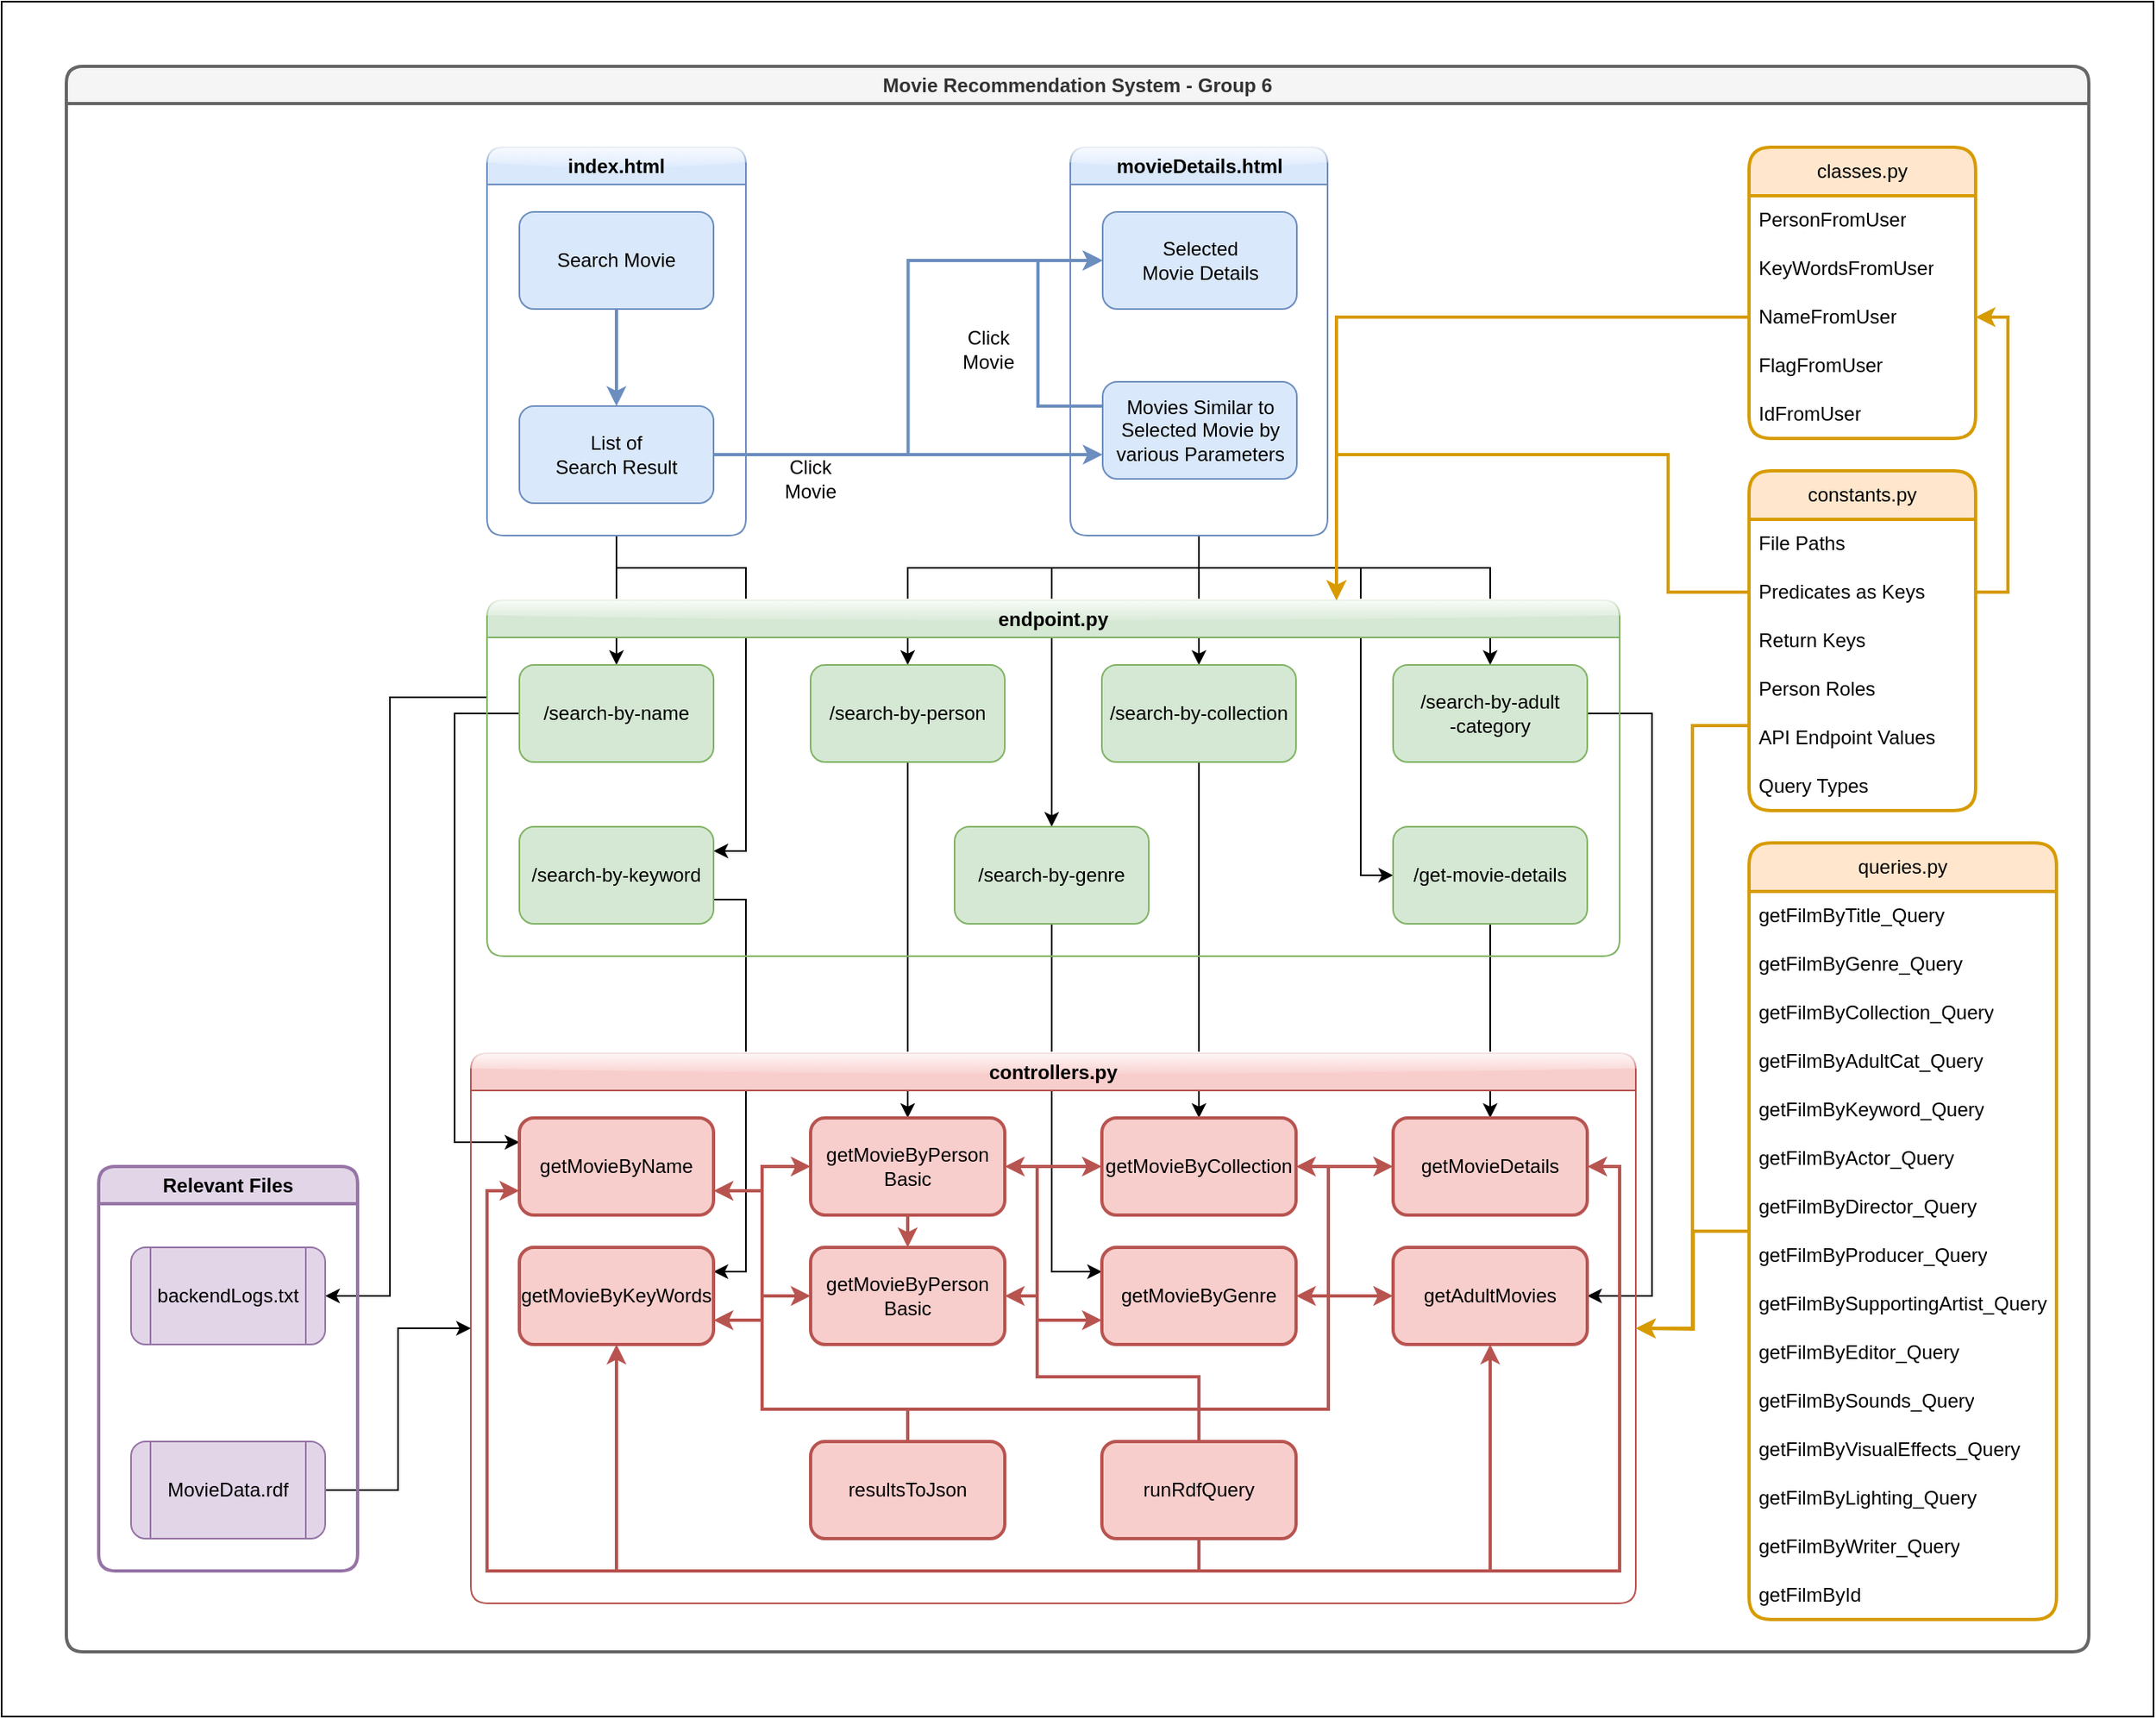 <mxfile version="21.2.1" type="device">
  <diagram name="Page-1" id="vds6ba3Mt8Y_in476W5S">
    <mxGraphModel dx="2922" dy="2312" grid="1" gridSize="10" guides="1" tooltips="1" connect="1" arrows="1" fold="1" page="1" pageScale="1" pageWidth="850" pageHeight="1100" math="0" shadow="0">
      <root>
        <mxCell id="0" />
        <mxCell id="1" parent="0" />
        <mxCell id="GSaZ2mc84zrKEOpVeXlv-113" value="" style="rounded=0;whiteSpace=wrap;html=1;" vertex="1" parent="1">
          <mxGeometry x="-280" y="-40" width="1330" height="1060" as="geometry" />
        </mxCell>
        <mxCell id="GSaZ2mc84zrKEOpVeXlv-5" style="edgeStyle=orthogonalEdgeStyle;rounded=0;orthogonalLoop=1;jettySize=auto;html=1;exitX=0.5;exitY=1;exitDx=0;exitDy=0;entryX=0.5;entryY=0;entryDx=0;entryDy=0;fillColor=#dae8fc;strokeColor=#6c8ebf;strokeWidth=2;" edge="1" parent="1" source="GSaZ2mc84zrKEOpVeXlv-1" target="GSaZ2mc84zrKEOpVeXlv-2">
          <mxGeometry relative="1" as="geometry" />
        </mxCell>
        <mxCell id="GSaZ2mc84zrKEOpVeXlv-1" value="Search Movie" style="rounded=1;whiteSpace=wrap;html=1;fillColor=#dae8fc;strokeColor=#6c8ebf;" vertex="1" parent="1">
          <mxGeometry x="40" y="90" width="120" height="60" as="geometry" />
        </mxCell>
        <mxCell id="GSaZ2mc84zrKEOpVeXlv-6" style="edgeStyle=orthogonalEdgeStyle;rounded=0;orthogonalLoop=1;jettySize=auto;html=1;exitX=1;exitY=0.5;exitDx=0;exitDy=0;entryX=0;entryY=0.5;entryDx=0;entryDy=0;fillColor=#dae8fc;strokeColor=#6c8ebf;strokeWidth=2;" edge="1" parent="1" source="GSaZ2mc84zrKEOpVeXlv-2" target="GSaZ2mc84zrKEOpVeXlv-3">
          <mxGeometry relative="1" as="geometry" />
        </mxCell>
        <mxCell id="GSaZ2mc84zrKEOpVeXlv-7" style="edgeStyle=orthogonalEdgeStyle;rounded=0;orthogonalLoop=1;jettySize=auto;html=1;exitX=1;exitY=0.5;exitDx=0;exitDy=0;entryX=0;entryY=0.75;entryDx=0;entryDy=0;fillColor=#dae8fc;strokeColor=#6c8ebf;strokeWidth=2;" edge="1" parent="1" source="GSaZ2mc84zrKEOpVeXlv-2" target="GSaZ2mc84zrKEOpVeXlv-4">
          <mxGeometry relative="1" as="geometry" />
        </mxCell>
        <mxCell id="GSaZ2mc84zrKEOpVeXlv-2" value="List of &lt;br&gt;Search Result" style="rounded=1;whiteSpace=wrap;html=1;fillColor=#dae8fc;strokeColor=#6c8ebf;" vertex="1" parent="1">
          <mxGeometry x="40" y="210" width="120" height="60" as="geometry" />
        </mxCell>
        <mxCell id="GSaZ2mc84zrKEOpVeXlv-8" value="Click&lt;br&gt;Movie" style="text;html=1;strokeColor=none;fillColor=none;align=center;verticalAlign=middle;whiteSpace=wrap;rounded=0;" vertex="1" parent="1">
          <mxGeometry x="190" y="240" width="60" height="30" as="geometry" />
        </mxCell>
        <mxCell id="GSaZ2mc84zrKEOpVeXlv-18" style="edgeStyle=orthogonalEdgeStyle;rounded=0;orthogonalLoop=1;jettySize=auto;html=1;exitX=0.5;exitY=1;exitDx=0;exitDy=0;entryX=0.5;entryY=0;entryDx=0;entryDy=0;" edge="1" parent="1" source="GSaZ2mc84zrKEOpVeXlv-9" target="GSaZ2mc84zrKEOpVeXlv-11">
          <mxGeometry relative="1" as="geometry">
            <Array as="points">
              <mxPoint x="100" y="300" />
              <mxPoint x="100" y="300" />
            </Array>
          </mxGeometry>
        </mxCell>
        <mxCell id="GSaZ2mc84zrKEOpVeXlv-26" style="edgeStyle=orthogonalEdgeStyle;rounded=0;orthogonalLoop=1;jettySize=auto;html=1;exitX=0.5;exitY=1;exitDx=0;exitDy=0;entryX=1;entryY=0.25;entryDx=0;entryDy=0;" edge="1" parent="1" source="GSaZ2mc84zrKEOpVeXlv-9" target="GSaZ2mc84zrKEOpVeXlv-13">
          <mxGeometry relative="1" as="geometry">
            <Array as="points">
              <mxPoint x="100" y="310" />
              <mxPoint x="180" y="310" />
              <mxPoint x="180" y="485" />
            </Array>
          </mxGeometry>
        </mxCell>
        <mxCell id="GSaZ2mc84zrKEOpVeXlv-9" value="index.html" style="swimlane;whiteSpace=wrap;html=1;fillColor=#dae8fc;strokeColor=#6c8ebf;glass=1;rounded=1;" vertex="1" parent="1">
          <mxGeometry x="20" y="50" width="160" height="240" as="geometry" />
        </mxCell>
        <mxCell id="GSaZ2mc84zrKEOpVeXlv-20" style="edgeStyle=orthogonalEdgeStyle;rounded=0;orthogonalLoop=1;jettySize=auto;html=1;exitX=0.5;exitY=1;exitDx=0;exitDy=0;entryX=0.5;entryY=0;entryDx=0;entryDy=0;" edge="1" parent="1" source="GSaZ2mc84zrKEOpVeXlv-10" target="GSaZ2mc84zrKEOpVeXlv-12">
          <mxGeometry relative="1" as="geometry">
            <Array as="points">
              <mxPoint x="460" y="310" />
              <mxPoint x="280" y="310" />
            </Array>
          </mxGeometry>
        </mxCell>
        <mxCell id="GSaZ2mc84zrKEOpVeXlv-22" style="edgeStyle=orthogonalEdgeStyle;rounded=0;orthogonalLoop=1;jettySize=auto;html=1;exitX=0.5;exitY=1;exitDx=0;exitDy=0;entryX=0.5;entryY=0;entryDx=0;entryDy=0;" edge="1" parent="1" source="GSaZ2mc84zrKEOpVeXlv-10" target="GSaZ2mc84zrKEOpVeXlv-14">
          <mxGeometry relative="1" as="geometry">
            <Array as="points">
              <mxPoint x="460" y="300" />
              <mxPoint x="460" y="300" />
            </Array>
          </mxGeometry>
        </mxCell>
        <mxCell id="GSaZ2mc84zrKEOpVeXlv-23" style="edgeStyle=orthogonalEdgeStyle;rounded=0;orthogonalLoop=1;jettySize=auto;html=1;exitX=0.5;exitY=1;exitDx=0;exitDy=0;entryX=0.5;entryY=0;entryDx=0;entryDy=0;" edge="1" parent="1" source="GSaZ2mc84zrKEOpVeXlv-10" target="GSaZ2mc84zrKEOpVeXlv-15">
          <mxGeometry relative="1" as="geometry">
            <Array as="points">
              <mxPoint x="460" y="310" />
              <mxPoint x="640" y="310" />
            </Array>
          </mxGeometry>
        </mxCell>
        <mxCell id="GSaZ2mc84zrKEOpVeXlv-25" style="edgeStyle=orthogonalEdgeStyle;rounded=0;orthogonalLoop=1;jettySize=auto;html=1;exitX=0.5;exitY=1;exitDx=0;exitDy=0;entryX=0;entryY=0.5;entryDx=0;entryDy=0;" edge="1" parent="1" source="GSaZ2mc84zrKEOpVeXlv-10" target="GSaZ2mc84zrKEOpVeXlv-17">
          <mxGeometry relative="1" as="geometry">
            <Array as="points">
              <mxPoint x="460" y="310" />
              <mxPoint x="560" y="310" />
              <mxPoint x="560" y="500" />
            </Array>
          </mxGeometry>
        </mxCell>
        <mxCell id="GSaZ2mc84zrKEOpVeXlv-27" style="edgeStyle=orthogonalEdgeStyle;rounded=0;orthogonalLoop=1;jettySize=auto;html=1;exitX=0.5;exitY=1;exitDx=0;exitDy=0;entryX=0.5;entryY=0;entryDx=0;entryDy=0;" edge="1" parent="1" source="GSaZ2mc84zrKEOpVeXlv-10" target="GSaZ2mc84zrKEOpVeXlv-16">
          <mxGeometry relative="1" as="geometry">
            <Array as="points">
              <mxPoint x="460" y="310" />
              <mxPoint x="369" y="310" />
            </Array>
          </mxGeometry>
        </mxCell>
        <mxCell id="GSaZ2mc84zrKEOpVeXlv-10" value="movieDetails.html" style="swimlane;whiteSpace=wrap;html=1;fillColor=#dae8fc;strokeColor=#6c8ebf;rounded=1;glass=1;shadow=0;" vertex="1" parent="1">
          <mxGeometry x="380.5" y="50" width="159" height="240" as="geometry" />
        </mxCell>
        <mxCell id="GSaZ2mc84zrKEOpVeXlv-3" value="Selected&lt;br&gt;Movie Details" style="rounded=1;whiteSpace=wrap;html=1;fillColor=#dae8fc;strokeColor=#6c8ebf;" vertex="1" parent="GSaZ2mc84zrKEOpVeXlv-10">
          <mxGeometry x="20" y="40" width="120" height="60" as="geometry" />
        </mxCell>
        <mxCell id="GSaZ2mc84zrKEOpVeXlv-107" style="edgeStyle=orthogonalEdgeStyle;rounded=0;orthogonalLoop=1;jettySize=auto;html=1;exitX=0;exitY=0.25;exitDx=0;exitDy=0;entryX=0;entryY=0.5;entryDx=0;entryDy=0;fillColor=#dae8fc;strokeColor=#6c8ebf;strokeWidth=2;" edge="1" parent="GSaZ2mc84zrKEOpVeXlv-10" source="GSaZ2mc84zrKEOpVeXlv-4" target="GSaZ2mc84zrKEOpVeXlv-3">
          <mxGeometry relative="1" as="geometry">
            <Array as="points">
              <mxPoint x="-20" y="160" />
              <mxPoint x="-20" y="70" />
            </Array>
          </mxGeometry>
        </mxCell>
        <mxCell id="GSaZ2mc84zrKEOpVeXlv-4" value="Movies Similar to &lt;br&gt;Selected Movie by &lt;br&gt;various Parameters" style="rounded=1;whiteSpace=wrap;html=1;fillColor=#dae8fc;strokeColor=#6c8ebf;" vertex="1" parent="GSaZ2mc84zrKEOpVeXlv-10">
          <mxGeometry x="20" y="145" width="120" height="60" as="geometry" />
        </mxCell>
        <mxCell id="GSaZ2mc84zrKEOpVeXlv-31" style="edgeStyle=orthogonalEdgeStyle;rounded=0;orthogonalLoop=1;jettySize=auto;html=1;exitX=0;exitY=0.5;exitDx=0;exitDy=0;entryX=0;entryY=0.25;entryDx=0;entryDy=0;" edge="1" parent="1" source="GSaZ2mc84zrKEOpVeXlv-11" target="GSaZ2mc84zrKEOpVeXlv-29">
          <mxGeometry relative="1" as="geometry">
            <Array as="points">
              <mxPoint y="400" />
              <mxPoint y="665" />
            </Array>
          </mxGeometry>
        </mxCell>
        <mxCell id="GSaZ2mc84zrKEOpVeXlv-11" value="/search-by-name" style="rounded=1;whiteSpace=wrap;html=1;fillColor=#d5e8d4;strokeColor=#82b366;" vertex="1" parent="1">
          <mxGeometry x="40" y="370" width="120" height="60" as="geometry" />
        </mxCell>
        <mxCell id="GSaZ2mc84zrKEOpVeXlv-35" style="edgeStyle=orthogonalEdgeStyle;rounded=0;orthogonalLoop=1;jettySize=auto;html=1;exitX=0.5;exitY=1;exitDx=0;exitDy=0;entryX=0.5;entryY=0;entryDx=0;entryDy=0;" edge="1" parent="1" source="GSaZ2mc84zrKEOpVeXlv-12" target="GSaZ2mc84zrKEOpVeXlv-33">
          <mxGeometry relative="1" as="geometry" />
        </mxCell>
        <mxCell id="GSaZ2mc84zrKEOpVeXlv-12" value="/search-by-person" style="rounded=1;whiteSpace=wrap;html=1;fillColor=#d5e8d4;strokeColor=#82b366;" vertex="1" parent="1">
          <mxGeometry x="220" y="370" width="120" height="60" as="geometry" />
        </mxCell>
        <mxCell id="GSaZ2mc84zrKEOpVeXlv-32" style="edgeStyle=orthogonalEdgeStyle;rounded=0;orthogonalLoop=1;jettySize=auto;html=1;exitX=1;exitY=0.75;exitDx=0;exitDy=0;entryX=1;entryY=0.25;entryDx=0;entryDy=0;" edge="1" parent="1" source="GSaZ2mc84zrKEOpVeXlv-13" target="GSaZ2mc84zrKEOpVeXlv-30">
          <mxGeometry relative="1" as="geometry" />
        </mxCell>
        <mxCell id="GSaZ2mc84zrKEOpVeXlv-13" value="/search-by-keyword" style="rounded=1;whiteSpace=wrap;html=1;fillColor=#d5e8d4;strokeColor=#82b366;" vertex="1" parent="1">
          <mxGeometry x="40" y="470" width="120" height="60" as="geometry" />
        </mxCell>
        <mxCell id="GSaZ2mc84zrKEOpVeXlv-42" style="edgeStyle=orthogonalEdgeStyle;rounded=0;orthogonalLoop=1;jettySize=auto;html=1;exitX=0.5;exitY=1;exitDx=0;exitDy=0;entryX=0.5;entryY=0;entryDx=0;entryDy=0;" edge="1" parent="1" source="GSaZ2mc84zrKEOpVeXlv-14" target="GSaZ2mc84zrKEOpVeXlv-37">
          <mxGeometry relative="1" as="geometry" />
        </mxCell>
        <mxCell id="GSaZ2mc84zrKEOpVeXlv-14" value="/search-by-collection" style="rounded=1;whiteSpace=wrap;html=1;fillColor=#d5e8d4;strokeColor=#82b366;" vertex="1" parent="1">
          <mxGeometry x="400" y="370" width="120" height="60" as="geometry" />
        </mxCell>
        <mxCell id="GSaZ2mc84zrKEOpVeXlv-46" style="edgeStyle=orthogonalEdgeStyle;rounded=0;orthogonalLoop=1;jettySize=auto;html=1;exitX=1;exitY=0.5;exitDx=0;exitDy=0;entryX=1;entryY=0.5;entryDx=0;entryDy=0;" edge="1" parent="1" source="GSaZ2mc84zrKEOpVeXlv-15" target="GSaZ2mc84zrKEOpVeXlv-43">
          <mxGeometry relative="1" as="geometry">
            <Array as="points">
              <mxPoint x="740" y="400" />
              <mxPoint x="740" y="760" />
            </Array>
          </mxGeometry>
        </mxCell>
        <mxCell id="GSaZ2mc84zrKEOpVeXlv-15" value="/search-by-adult&lt;br&gt;-category" style="rounded=1;whiteSpace=wrap;html=1;fillColor=#d5e8d4;strokeColor=#82b366;" vertex="1" parent="1">
          <mxGeometry x="580" y="370" width="120" height="60" as="geometry" />
        </mxCell>
        <mxCell id="GSaZ2mc84zrKEOpVeXlv-41" style="edgeStyle=orthogonalEdgeStyle;rounded=0;orthogonalLoop=1;jettySize=auto;html=1;exitX=0.5;exitY=1;exitDx=0;exitDy=0;entryX=0;entryY=0.25;entryDx=0;entryDy=0;" edge="1" parent="1" source="GSaZ2mc84zrKEOpVeXlv-16" target="GSaZ2mc84zrKEOpVeXlv-38">
          <mxGeometry relative="1" as="geometry" />
        </mxCell>
        <mxCell id="GSaZ2mc84zrKEOpVeXlv-16" value="/search-by-genre" style="rounded=1;whiteSpace=wrap;html=1;fillColor=#d5e8d4;strokeColor=#82b366;" vertex="1" parent="1">
          <mxGeometry x="309" y="470" width="120" height="60" as="geometry" />
        </mxCell>
        <mxCell id="GSaZ2mc84zrKEOpVeXlv-45" style="edgeStyle=orthogonalEdgeStyle;rounded=0;orthogonalLoop=1;jettySize=auto;html=1;exitX=0.5;exitY=1;exitDx=0;exitDy=0;entryX=0.5;entryY=0;entryDx=0;entryDy=0;" edge="1" parent="1" source="GSaZ2mc84zrKEOpVeXlv-17" target="GSaZ2mc84zrKEOpVeXlv-44">
          <mxGeometry relative="1" as="geometry" />
        </mxCell>
        <mxCell id="GSaZ2mc84zrKEOpVeXlv-17" value="/get-movie-details" style="rounded=1;whiteSpace=wrap;html=1;fillColor=#d5e8d4;strokeColor=#82b366;" vertex="1" parent="1">
          <mxGeometry x="580" y="470" width="120" height="60" as="geometry" />
        </mxCell>
        <mxCell id="GSaZ2mc84zrKEOpVeXlv-104" style="edgeStyle=orthogonalEdgeStyle;rounded=0;orthogonalLoop=1;jettySize=auto;html=1;exitX=0;exitY=0.25;exitDx=0;exitDy=0;entryX=1;entryY=0.5;entryDx=0;entryDy=0;" edge="1" parent="1" source="GSaZ2mc84zrKEOpVeXlv-28" target="GSaZ2mc84zrKEOpVeXlv-102">
          <mxGeometry relative="1" as="geometry">
            <Array as="points">
              <mxPoint x="20" y="390" />
              <mxPoint x="-40" y="390" />
              <mxPoint x="-40" y="760" />
            </Array>
          </mxGeometry>
        </mxCell>
        <mxCell id="GSaZ2mc84zrKEOpVeXlv-28" value="endpoint.py" style="swimlane;whiteSpace=wrap;html=1;fillColor=#d5e8d4;strokeColor=#82b366;glass=1;rounded=1;" vertex="1" parent="1">
          <mxGeometry x="20" y="330" width="700" height="220" as="geometry" />
        </mxCell>
        <mxCell id="GSaZ2mc84zrKEOpVeXlv-29" value="getMovieByName" style="rounded=1;whiteSpace=wrap;html=1;fillColor=#f8cecc;strokeColor=#b85450;strokeWidth=2;" vertex="1" parent="1">
          <mxGeometry x="40" y="650" width="120" height="60" as="geometry" />
        </mxCell>
        <mxCell id="GSaZ2mc84zrKEOpVeXlv-30" value="getMovieByKeyWords" style="rounded=1;whiteSpace=wrap;html=1;fillColor=#f8cecc;strokeColor=#b85450;strokeWidth=2;" vertex="1" parent="1">
          <mxGeometry x="40" y="730" width="120" height="60" as="geometry" />
        </mxCell>
        <mxCell id="GSaZ2mc84zrKEOpVeXlv-36" style="edgeStyle=orthogonalEdgeStyle;rounded=0;orthogonalLoop=1;jettySize=auto;html=1;exitX=0.5;exitY=1;exitDx=0;exitDy=0;entryX=0.5;entryY=0;entryDx=0;entryDy=0;fillColor=#f8cecc;strokeColor=#b85450;strokeWidth=2;" edge="1" parent="1" source="GSaZ2mc84zrKEOpVeXlv-33" target="GSaZ2mc84zrKEOpVeXlv-34">
          <mxGeometry relative="1" as="geometry" />
        </mxCell>
        <mxCell id="GSaZ2mc84zrKEOpVeXlv-33" value="getMovieByPerson&lt;br&gt;Basic" style="rounded=1;whiteSpace=wrap;html=1;fillColor=#f8cecc;strokeColor=#b85450;strokeWidth=2;" vertex="1" parent="1">
          <mxGeometry x="220" y="650" width="120" height="60" as="geometry" />
        </mxCell>
        <mxCell id="GSaZ2mc84zrKEOpVeXlv-34" value="getMovieByPerson&lt;br&gt;Basic" style="rounded=1;whiteSpace=wrap;html=1;fillColor=#f8cecc;strokeColor=#b85450;strokeWidth=2;" vertex="1" parent="1">
          <mxGeometry x="220" y="730" width="120" height="60" as="geometry" />
        </mxCell>
        <mxCell id="GSaZ2mc84zrKEOpVeXlv-37" value="getMovieByCollection" style="rounded=1;whiteSpace=wrap;html=1;fillColor=#f8cecc;strokeColor=#b85450;strokeWidth=2;" vertex="1" parent="1">
          <mxGeometry x="400" y="650" width="120" height="60" as="geometry" />
        </mxCell>
        <mxCell id="GSaZ2mc84zrKEOpVeXlv-38" value="getMovieByGenre" style="rounded=1;whiteSpace=wrap;html=1;fillColor=#f8cecc;strokeColor=#b85450;strokeWidth=2;" vertex="1" parent="1">
          <mxGeometry x="400" y="730" width="120" height="60" as="geometry" />
        </mxCell>
        <mxCell id="GSaZ2mc84zrKEOpVeXlv-43" value="getAdultMovies" style="rounded=1;whiteSpace=wrap;html=1;fillColor=#f8cecc;strokeColor=#b85450;strokeWidth=2;" vertex="1" parent="1">
          <mxGeometry x="580" y="730" width="120" height="60" as="geometry" />
        </mxCell>
        <mxCell id="GSaZ2mc84zrKEOpVeXlv-44" value="getMovieDetails" style="rounded=1;whiteSpace=wrap;html=1;fillColor=#f8cecc;strokeColor=#b85450;strokeWidth=2;" vertex="1" parent="1">
          <mxGeometry x="580" y="650" width="120" height="60" as="geometry" />
        </mxCell>
        <mxCell id="GSaZ2mc84zrKEOpVeXlv-49" style="edgeStyle=orthogonalEdgeStyle;rounded=0;orthogonalLoop=1;jettySize=auto;html=1;exitX=0.5;exitY=0;exitDx=0;exitDy=0;entryX=1;entryY=0.75;entryDx=0;entryDy=0;fillColor=#f8cecc;strokeColor=#b85450;strokeWidth=2;" edge="1" parent="1" source="GSaZ2mc84zrKEOpVeXlv-47" target="GSaZ2mc84zrKEOpVeXlv-29">
          <mxGeometry relative="1" as="geometry">
            <Array as="points">
              <mxPoint x="280" y="830" />
              <mxPoint x="190" y="830" />
              <mxPoint x="190" y="695" />
            </Array>
          </mxGeometry>
        </mxCell>
        <mxCell id="GSaZ2mc84zrKEOpVeXlv-50" style="edgeStyle=orthogonalEdgeStyle;rounded=0;orthogonalLoop=1;jettySize=auto;html=1;exitX=0.5;exitY=0;exitDx=0;exitDy=0;entryX=1;entryY=0.75;entryDx=0;entryDy=0;fillColor=#f8cecc;strokeColor=#b85450;strokeWidth=2;" edge="1" parent="1" source="GSaZ2mc84zrKEOpVeXlv-47" target="GSaZ2mc84zrKEOpVeXlv-30">
          <mxGeometry relative="1" as="geometry">
            <Array as="points">
              <mxPoint x="280" y="830" />
              <mxPoint x="190" y="830" />
              <mxPoint x="190" y="775" />
            </Array>
          </mxGeometry>
        </mxCell>
        <mxCell id="GSaZ2mc84zrKEOpVeXlv-51" style="edgeStyle=orthogonalEdgeStyle;rounded=0;orthogonalLoop=1;jettySize=auto;html=1;exitX=0.5;exitY=0;exitDx=0;exitDy=0;entryX=0;entryY=0.5;entryDx=0;entryDy=0;fillColor=#f8cecc;strokeColor=#b85450;strokeWidth=2;" edge="1" parent="1" source="GSaZ2mc84zrKEOpVeXlv-47" target="GSaZ2mc84zrKEOpVeXlv-33">
          <mxGeometry relative="1" as="geometry">
            <Array as="points">
              <mxPoint x="280" y="830" />
              <mxPoint x="190" y="830" />
              <mxPoint x="190" y="680" />
            </Array>
          </mxGeometry>
        </mxCell>
        <mxCell id="GSaZ2mc84zrKEOpVeXlv-52" style="edgeStyle=orthogonalEdgeStyle;rounded=0;orthogonalLoop=1;jettySize=auto;html=1;exitX=0.5;exitY=0;exitDx=0;exitDy=0;entryX=0;entryY=0.5;entryDx=0;entryDy=0;fillColor=#f8cecc;strokeColor=#b85450;strokeWidth=2;" edge="1" parent="1" source="GSaZ2mc84zrKEOpVeXlv-47" target="GSaZ2mc84zrKEOpVeXlv-34">
          <mxGeometry relative="1" as="geometry">
            <Array as="points">
              <mxPoint x="280" y="830" />
              <mxPoint x="190" y="830" />
              <mxPoint x="190" y="760" />
            </Array>
          </mxGeometry>
        </mxCell>
        <mxCell id="GSaZ2mc84zrKEOpVeXlv-53" style="edgeStyle=orthogonalEdgeStyle;rounded=0;orthogonalLoop=1;jettySize=auto;html=1;exitX=0.5;exitY=0;exitDx=0;exitDy=0;entryX=1;entryY=0.5;entryDx=0;entryDy=0;fillColor=#f8cecc;strokeColor=#b85450;strokeWidth=2;" edge="1" parent="1" source="GSaZ2mc84zrKEOpVeXlv-47" target="GSaZ2mc84zrKEOpVeXlv-37">
          <mxGeometry relative="1" as="geometry">
            <Array as="points">
              <mxPoint x="280" y="830" />
              <mxPoint x="540" y="830" />
              <mxPoint x="540" y="680" />
            </Array>
          </mxGeometry>
        </mxCell>
        <mxCell id="GSaZ2mc84zrKEOpVeXlv-54" style="edgeStyle=orthogonalEdgeStyle;rounded=0;orthogonalLoop=1;jettySize=auto;html=1;exitX=0.5;exitY=0;exitDx=0;exitDy=0;entryX=1;entryY=0.5;entryDx=0;entryDy=0;fillColor=#f8cecc;strokeColor=#b85450;strokeWidth=2;" edge="1" parent="1" source="GSaZ2mc84zrKEOpVeXlv-47" target="GSaZ2mc84zrKEOpVeXlv-38">
          <mxGeometry relative="1" as="geometry">
            <Array as="points">
              <mxPoint x="280" y="830" />
              <mxPoint x="540" y="830" />
              <mxPoint x="540" y="760" />
            </Array>
          </mxGeometry>
        </mxCell>
        <mxCell id="GSaZ2mc84zrKEOpVeXlv-55" style="edgeStyle=orthogonalEdgeStyle;rounded=0;orthogonalLoop=1;jettySize=auto;html=1;exitX=0.5;exitY=0;exitDx=0;exitDy=0;entryX=0;entryY=0.5;entryDx=0;entryDy=0;fillColor=#f8cecc;strokeColor=#b85450;strokeWidth=2;" edge="1" parent="1" source="GSaZ2mc84zrKEOpVeXlv-47" target="GSaZ2mc84zrKEOpVeXlv-44">
          <mxGeometry relative="1" as="geometry">
            <Array as="points">
              <mxPoint x="280" y="830" />
              <mxPoint x="540" y="830" />
              <mxPoint x="540" y="680" />
            </Array>
          </mxGeometry>
        </mxCell>
        <mxCell id="GSaZ2mc84zrKEOpVeXlv-56" style="edgeStyle=orthogonalEdgeStyle;rounded=0;orthogonalLoop=1;jettySize=auto;html=1;exitX=0.5;exitY=0;exitDx=0;exitDy=0;entryX=0;entryY=0.5;entryDx=0;entryDy=0;fillColor=#f8cecc;strokeColor=#b85450;strokeWidth=2;" edge="1" parent="1" source="GSaZ2mc84zrKEOpVeXlv-47" target="GSaZ2mc84zrKEOpVeXlv-43">
          <mxGeometry relative="1" as="geometry">
            <Array as="points">
              <mxPoint x="280" y="830" />
              <mxPoint x="540" y="830" />
              <mxPoint x="540" y="760" />
            </Array>
          </mxGeometry>
        </mxCell>
        <mxCell id="GSaZ2mc84zrKEOpVeXlv-47" value="resultsToJson" style="rounded=1;whiteSpace=wrap;html=1;fillColor=#f8cecc;strokeColor=#b85450;strokeWidth=2;" vertex="1" parent="1">
          <mxGeometry x="220" y="850" width="120" height="60" as="geometry" />
        </mxCell>
        <mxCell id="GSaZ2mc84zrKEOpVeXlv-57" style="edgeStyle=orthogonalEdgeStyle;rounded=0;orthogonalLoop=1;jettySize=auto;html=1;exitX=0.5;exitY=0;exitDx=0;exitDy=0;entryX=1;entryY=0.5;entryDx=0;entryDy=0;fillColor=#f8cecc;strokeColor=#b85450;strokeWidth=2;" edge="1" parent="1" source="GSaZ2mc84zrKEOpVeXlv-48" target="GSaZ2mc84zrKEOpVeXlv-34">
          <mxGeometry relative="1" as="geometry">
            <Array as="points">
              <mxPoint x="460" y="810" />
              <mxPoint x="360" y="810" />
              <mxPoint x="360" y="760" />
            </Array>
          </mxGeometry>
        </mxCell>
        <mxCell id="GSaZ2mc84zrKEOpVeXlv-58" style="edgeStyle=orthogonalEdgeStyle;rounded=0;orthogonalLoop=1;jettySize=auto;html=1;exitX=0.5;exitY=0;exitDx=0;exitDy=0;entryX=1;entryY=0.5;entryDx=0;entryDy=0;fillColor=#f8cecc;strokeColor=#b85450;strokeWidth=2;" edge="1" parent="1" source="GSaZ2mc84zrKEOpVeXlv-48" target="GSaZ2mc84zrKEOpVeXlv-33">
          <mxGeometry relative="1" as="geometry">
            <Array as="points">
              <mxPoint x="460" y="810" />
              <mxPoint x="360" y="810" />
              <mxPoint x="360" y="680" />
            </Array>
          </mxGeometry>
        </mxCell>
        <mxCell id="GSaZ2mc84zrKEOpVeXlv-59" style="edgeStyle=orthogonalEdgeStyle;rounded=0;orthogonalLoop=1;jettySize=auto;html=1;exitX=0.5;exitY=0;exitDx=0;exitDy=0;entryX=0;entryY=0.75;entryDx=0;entryDy=0;fillColor=#f8cecc;strokeColor=#b85450;strokeWidth=2;" edge="1" parent="1" source="GSaZ2mc84zrKEOpVeXlv-48" target="GSaZ2mc84zrKEOpVeXlv-38">
          <mxGeometry relative="1" as="geometry">
            <Array as="points">
              <mxPoint x="460" y="810" />
              <mxPoint x="360" y="810" />
              <mxPoint x="360" y="775" />
            </Array>
          </mxGeometry>
        </mxCell>
        <mxCell id="GSaZ2mc84zrKEOpVeXlv-60" style="edgeStyle=orthogonalEdgeStyle;rounded=0;orthogonalLoop=1;jettySize=auto;html=1;exitX=0.5;exitY=0;exitDx=0;exitDy=0;entryX=0;entryY=0.5;entryDx=0;entryDy=0;fillColor=#f8cecc;strokeColor=#b85450;strokeWidth=2;" edge="1" parent="1" source="GSaZ2mc84zrKEOpVeXlv-48" target="GSaZ2mc84zrKEOpVeXlv-37">
          <mxGeometry relative="1" as="geometry">
            <Array as="points">
              <mxPoint x="460" y="810" />
              <mxPoint x="360" y="810" />
              <mxPoint x="360" y="680" />
            </Array>
          </mxGeometry>
        </mxCell>
        <mxCell id="GSaZ2mc84zrKEOpVeXlv-61" style="edgeStyle=orthogonalEdgeStyle;rounded=0;orthogonalLoop=1;jettySize=auto;html=1;exitX=0.5;exitY=1;exitDx=0;exitDy=0;entryX=0.5;entryY=1;entryDx=0;entryDy=0;fillColor=#f8cecc;strokeColor=#b85450;strokeWidth=2;" edge="1" parent="1" source="GSaZ2mc84zrKEOpVeXlv-48" target="GSaZ2mc84zrKEOpVeXlv-30">
          <mxGeometry relative="1" as="geometry" />
        </mxCell>
        <mxCell id="GSaZ2mc84zrKEOpVeXlv-62" style="edgeStyle=orthogonalEdgeStyle;rounded=0;orthogonalLoop=1;jettySize=auto;html=1;exitX=0.5;exitY=1;exitDx=0;exitDy=0;entryX=0;entryY=0.75;entryDx=0;entryDy=0;fillColor=#f8cecc;strokeColor=#b85450;strokeWidth=2;" edge="1" parent="1" source="GSaZ2mc84zrKEOpVeXlv-48" target="GSaZ2mc84zrKEOpVeXlv-29">
          <mxGeometry relative="1" as="geometry" />
        </mxCell>
        <mxCell id="GSaZ2mc84zrKEOpVeXlv-63" style="edgeStyle=orthogonalEdgeStyle;rounded=0;orthogonalLoop=1;jettySize=auto;html=1;exitX=0.5;exitY=1;exitDx=0;exitDy=0;entryX=0.5;entryY=1;entryDx=0;entryDy=0;fillColor=#f8cecc;strokeColor=#b85450;strokeWidth=2;" edge="1" parent="1" source="GSaZ2mc84zrKEOpVeXlv-48" target="GSaZ2mc84zrKEOpVeXlv-43">
          <mxGeometry relative="1" as="geometry" />
        </mxCell>
        <mxCell id="GSaZ2mc84zrKEOpVeXlv-64" style="edgeStyle=orthogonalEdgeStyle;rounded=0;orthogonalLoop=1;jettySize=auto;html=1;exitX=0.5;exitY=1;exitDx=0;exitDy=0;entryX=1;entryY=0.5;entryDx=0;entryDy=0;fillColor=#f8cecc;strokeColor=#b85450;strokeWidth=2;" edge="1" parent="1" source="GSaZ2mc84zrKEOpVeXlv-48" target="GSaZ2mc84zrKEOpVeXlv-44">
          <mxGeometry relative="1" as="geometry" />
        </mxCell>
        <mxCell id="GSaZ2mc84zrKEOpVeXlv-48" value="runRdfQuery" style="rounded=1;whiteSpace=wrap;html=1;fillColor=#f8cecc;strokeColor=#b85450;strokeWidth=2;" vertex="1" parent="1">
          <mxGeometry x="400" y="850" width="120" height="60" as="geometry" />
        </mxCell>
        <mxCell id="GSaZ2mc84zrKEOpVeXlv-65" value="controllers.py" style="swimlane;whiteSpace=wrap;html=1;fillColor=#f8cecc;strokeColor=#b85450;glass=1;rounded=1;" vertex="1" parent="1">
          <mxGeometry x="10" y="610" width="720" height="340" as="geometry" />
        </mxCell>
        <mxCell id="GSaZ2mc84zrKEOpVeXlv-99" style="edgeStyle=orthogonalEdgeStyle;rounded=0;orthogonalLoop=1;jettySize=auto;html=1;exitX=0;exitY=0.75;exitDx=0;exitDy=0;entryX=1;entryY=0.5;entryDx=0;entryDy=0;fillColor=#ffe6cc;strokeColor=#d79b00;strokeWidth=2;" edge="1" parent="1" source="GSaZ2mc84zrKEOpVeXlv-66" target="GSaZ2mc84zrKEOpVeXlv-65">
          <mxGeometry relative="1" as="geometry" />
        </mxCell>
        <mxCell id="GSaZ2mc84zrKEOpVeXlv-66" value="constants.py" style="swimlane;fontStyle=0;childLayout=stackLayout;horizontal=1;startSize=30;horizontalStack=0;resizeParent=1;resizeParentMax=0;resizeLast=0;collapsible=1;marginBottom=0;whiteSpace=wrap;html=1;fillColor=#ffe6cc;strokeColor=#d79b00;rounded=1;strokeWidth=2;" vertex="1" parent="1">
          <mxGeometry x="800" y="250" width="140" height="210" as="geometry" />
        </mxCell>
        <mxCell id="GSaZ2mc84zrKEOpVeXlv-67" value="File Paths" style="text;strokeColor=none;fillColor=none;align=left;verticalAlign=middle;spacingLeft=4;spacingRight=4;overflow=hidden;points=[[0,0.5],[1,0.5]];portConstraint=eastwest;rotatable=0;whiteSpace=wrap;html=1;" vertex="1" parent="GSaZ2mc84zrKEOpVeXlv-66">
          <mxGeometry y="30" width="140" height="30" as="geometry" />
        </mxCell>
        <mxCell id="GSaZ2mc84zrKEOpVeXlv-68" value="Predicates as Keys" style="text;strokeColor=none;fillColor=none;align=left;verticalAlign=middle;spacingLeft=4;spacingRight=4;overflow=hidden;points=[[0,0.5],[1,0.5]];portConstraint=eastwest;rotatable=0;whiteSpace=wrap;html=1;" vertex="1" parent="GSaZ2mc84zrKEOpVeXlv-66">
          <mxGeometry y="60" width="140" height="30" as="geometry" />
        </mxCell>
        <mxCell id="GSaZ2mc84zrKEOpVeXlv-69" value="Return Keys" style="text;strokeColor=none;fillColor=none;align=left;verticalAlign=middle;spacingLeft=4;spacingRight=4;overflow=hidden;points=[[0,0.5],[1,0.5]];portConstraint=eastwest;rotatable=0;whiteSpace=wrap;html=1;" vertex="1" parent="GSaZ2mc84zrKEOpVeXlv-66">
          <mxGeometry y="90" width="140" height="30" as="geometry" />
        </mxCell>
        <mxCell id="GSaZ2mc84zrKEOpVeXlv-80" value="Person Roles" style="text;strokeColor=none;fillColor=none;align=left;verticalAlign=middle;spacingLeft=4;spacingRight=4;overflow=hidden;points=[[0,0.5],[1,0.5]];portConstraint=eastwest;rotatable=0;whiteSpace=wrap;html=1;" vertex="1" parent="GSaZ2mc84zrKEOpVeXlv-66">
          <mxGeometry y="120" width="140" height="30" as="geometry" />
        </mxCell>
        <mxCell id="GSaZ2mc84zrKEOpVeXlv-81" value="API Endpoint Values" style="text;strokeColor=none;fillColor=none;align=left;verticalAlign=middle;spacingLeft=4;spacingRight=4;overflow=hidden;points=[[0,0.5],[1,0.5]];portConstraint=eastwest;rotatable=0;whiteSpace=wrap;html=1;" vertex="1" parent="GSaZ2mc84zrKEOpVeXlv-66">
          <mxGeometry y="150" width="140" height="30" as="geometry" />
        </mxCell>
        <mxCell id="GSaZ2mc84zrKEOpVeXlv-82" value="Query Types" style="text;strokeColor=none;fillColor=none;align=left;verticalAlign=middle;spacingLeft=4;spacingRight=4;overflow=hidden;points=[[0,0.5],[1,0.5]];portConstraint=eastwest;rotatable=0;whiteSpace=wrap;html=1;" vertex="1" parent="GSaZ2mc84zrKEOpVeXlv-66">
          <mxGeometry y="180" width="140" height="30" as="geometry" />
        </mxCell>
        <mxCell id="GSaZ2mc84zrKEOpVeXlv-70" value="classes.py" style="swimlane;fontStyle=0;childLayout=stackLayout;horizontal=1;startSize=30;horizontalStack=0;resizeParent=1;resizeParentMax=0;resizeLast=0;collapsible=1;marginBottom=0;whiteSpace=wrap;html=1;fillColor=#ffe6cc;strokeColor=#d79b00;strokeWidth=2;rounded=1;" vertex="1" parent="1">
          <mxGeometry x="800" y="50" width="140" height="180" as="geometry" />
        </mxCell>
        <mxCell id="GSaZ2mc84zrKEOpVeXlv-71" value="PersonFromUser" style="text;strokeColor=none;fillColor=none;align=left;verticalAlign=middle;spacingLeft=4;spacingRight=4;overflow=hidden;points=[[0,0.5],[1,0.5]];portConstraint=eastwest;rotatable=0;whiteSpace=wrap;html=1;" vertex="1" parent="GSaZ2mc84zrKEOpVeXlv-70">
          <mxGeometry y="30" width="140" height="30" as="geometry" />
        </mxCell>
        <mxCell id="GSaZ2mc84zrKEOpVeXlv-72" value="KeyWordsFromUser" style="text;strokeColor=none;fillColor=none;align=left;verticalAlign=middle;spacingLeft=4;spacingRight=4;overflow=hidden;points=[[0,0.5],[1,0.5]];portConstraint=eastwest;rotatable=0;whiteSpace=wrap;html=1;" vertex="1" parent="GSaZ2mc84zrKEOpVeXlv-70">
          <mxGeometry y="60" width="140" height="30" as="geometry" />
        </mxCell>
        <mxCell id="GSaZ2mc84zrKEOpVeXlv-73" value="NameFromUser" style="text;strokeColor=none;fillColor=none;align=left;verticalAlign=middle;spacingLeft=4;spacingRight=4;overflow=hidden;points=[[0,0.5],[1,0.5]];portConstraint=eastwest;rotatable=0;whiteSpace=wrap;html=1;" vertex="1" parent="GSaZ2mc84zrKEOpVeXlv-70">
          <mxGeometry y="90" width="140" height="30" as="geometry" />
        </mxCell>
        <mxCell id="GSaZ2mc84zrKEOpVeXlv-78" value="FlagFromUser" style="text;strokeColor=none;fillColor=none;align=left;verticalAlign=middle;spacingLeft=4;spacingRight=4;overflow=hidden;points=[[0,0.5],[1,0.5]];portConstraint=eastwest;rotatable=0;whiteSpace=wrap;html=1;" vertex="1" parent="GSaZ2mc84zrKEOpVeXlv-70">
          <mxGeometry y="120" width="140" height="30" as="geometry" />
        </mxCell>
        <mxCell id="GSaZ2mc84zrKEOpVeXlv-79" value="IdFromUser" style="text;strokeColor=none;fillColor=none;align=left;verticalAlign=middle;spacingLeft=4;spacingRight=4;overflow=hidden;points=[[0,0.5],[1,0.5]];portConstraint=eastwest;rotatable=0;whiteSpace=wrap;html=1;" vertex="1" parent="GSaZ2mc84zrKEOpVeXlv-70">
          <mxGeometry y="150" width="140" height="30" as="geometry" />
        </mxCell>
        <mxCell id="GSaZ2mc84zrKEOpVeXlv-100" style="edgeStyle=orthogonalEdgeStyle;rounded=0;orthogonalLoop=1;jettySize=auto;html=1;fillColor=#ffe6cc;strokeColor=#d79b00;strokeWidth=2;" edge="1" parent="1" source="GSaZ2mc84zrKEOpVeXlv-74">
          <mxGeometry relative="1" as="geometry">
            <mxPoint x="730" y="780" as="targetPoint" />
          </mxGeometry>
        </mxCell>
        <mxCell id="GSaZ2mc84zrKEOpVeXlv-74" value="queries.py" style="swimlane;fontStyle=0;childLayout=stackLayout;horizontal=1;startSize=30;horizontalStack=0;resizeParent=1;resizeParentMax=0;resizeLast=0;collapsible=1;marginBottom=0;whiteSpace=wrap;html=1;fillColor=#ffe6cc;strokeColor=#d79b00;rounded=1;strokeWidth=2;" vertex="1" parent="1">
          <mxGeometry x="800" y="480" width="190" height="480" as="geometry" />
        </mxCell>
        <mxCell id="GSaZ2mc84zrKEOpVeXlv-75" value="getFilmByTitle_Query" style="text;strokeColor=none;fillColor=none;align=left;verticalAlign=middle;spacingLeft=4;spacingRight=4;overflow=hidden;points=[[0,0.5],[1,0.5]];portConstraint=eastwest;rotatable=0;whiteSpace=wrap;html=1;" vertex="1" parent="GSaZ2mc84zrKEOpVeXlv-74">
          <mxGeometry y="30" width="190" height="30" as="geometry" />
        </mxCell>
        <mxCell id="GSaZ2mc84zrKEOpVeXlv-76" value="getFilmByGenre_Query" style="text;strokeColor=none;fillColor=none;align=left;verticalAlign=middle;spacingLeft=4;spacingRight=4;overflow=hidden;points=[[0,0.5],[1,0.5]];portConstraint=eastwest;rotatable=0;whiteSpace=wrap;html=1;" vertex="1" parent="GSaZ2mc84zrKEOpVeXlv-74">
          <mxGeometry y="60" width="190" height="30" as="geometry" />
        </mxCell>
        <mxCell id="GSaZ2mc84zrKEOpVeXlv-77" value="getFilmByCollection_Query" style="text;strokeColor=none;fillColor=none;align=left;verticalAlign=middle;spacingLeft=4;spacingRight=4;overflow=hidden;points=[[0,0.5],[1,0.5]];portConstraint=eastwest;rotatable=0;whiteSpace=wrap;html=1;" vertex="1" parent="GSaZ2mc84zrKEOpVeXlv-74">
          <mxGeometry y="90" width="190" height="30" as="geometry" />
        </mxCell>
        <mxCell id="GSaZ2mc84zrKEOpVeXlv-84" value="getFilmByAdultCat_Query" style="text;strokeColor=none;fillColor=none;align=left;verticalAlign=middle;spacingLeft=4;spacingRight=4;overflow=hidden;points=[[0,0.5],[1,0.5]];portConstraint=eastwest;rotatable=0;whiteSpace=wrap;html=1;" vertex="1" parent="GSaZ2mc84zrKEOpVeXlv-74">
          <mxGeometry y="120" width="190" height="30" as="geometry" />
        </mxCell>
        <mxCell id="GSaZ2mc84zrKEOpVeXlv-85" value="getFilmByKeyword_Query" style="text;strokeColor=none;fillColor=none;align=left;verticalAlign=middle;spacingLeft=4;spacingRight=4;overflow=hidden;points=[[0,0.5],[1,0.5]];portConstraint=eastwest;rotatable=0;whiteSpace=wrap;html=1;" vertex="1" parent="GSaZ2mc84zrKEOpVeXlv-74">
          <mxGeometry y="150" width="190" height="30" as="geometry" />
        </mxCell>
        <mxCell id="GSaZ2mc84zrKEOpVeXlv-86" value="getFilmByActor_Query" style="text;strokeColor=none;fillColor=none;align=left;verticalAlign=middle;spacingLeft=4;spacingRight=4;overflow=hidden;points=[[0,0.5],[1,0.5]];portConstraint=eastwest;rotatable=0;whiteSpace=wrap;html=1;" vertex="1" parent="GSaZ2mc84zrKEOpVeXlv-74">
          <mxGeometry y="180" width="190" height="30" as="geometry" />
        </mxCell>
        <mxCell id="GSaZ2mc84zrKEOpVeXlv-87" value="getFilmByDirector_Query" style="text;strokeColor=none;fillColor=none;align=left;verticalAlign=middle;spacingLeft=4;spacingRight=4;overflow=hidden;points=[[0,0.5],[1,0.5]];portConstraint=eastwest;rotatable=0;whiteSpace=wrap;html=1;" vertex="1" parent="GSaZ2mc84zrKEOpVeXlv-74">
          <mxGeometry y="210" width="190" height="30" as="geometry" />
        </mxCell>
        <mxCell id="GSaZ2mc84zrKEOpVeXlv-88" value="getFilmByProducer_Query" style="text;strokeColor=none;fillColor=none;align=left;verticalAlign=middle;spacingLeft=4;spacingRight=4;overflow=hidden;points=[[0,0.5],[1,0.5]];portConstraint=eastwest;rotatable=0;whiteSpace=wrap;html=1;" vertex="1" parent="GSaZ2mc84zrKEOpVeXlv-74">
          <mxGeometry y="240" width="190" height="30" as="geometry" />
        </mxCell>
        <mxCell id="GSaZ2mc84zrKEOpVeXlv-89" value="getFilmBySupportingArtist_Query" style="text;strokeColor=none;fillColor=none;align=left;verticalAlign=middle;spacingLeft=4;spacingRight=4;overflow=hidden;points=[[0,0.5],[1,0.5]];portConstraint=eastwest;rotatable=0;whiteSpace=wrap;html=1;" vertex="1" parent="GSaZ2mc84zrKEOpVeXlv-74">
          <mxGeometry y="270" width="190" height="30" as="geometry" />
        </mxCell>
        <mxCell id="GSaZ2mc84zrKEOpVeXlv-90" value="getFilmByEditor_Query" style="text;strokeColor=none;fillColor=none;align=left;verticalAlign=middle;spacingLeft=4;spacingRight=4;overflow=hidden;points=[[0,0.5],[1,0.5]];portConstraint=eastwest;rotatable=0;whiteSpace=wrap;html=1;" vertex="1" parent="GSaZ2mc84zrKEOpVeXlv-74">
          <mxGeometry y="300" width="190" height="30" as="geometry" />
        </mxCell>
        <mxCell id="GSaZ2mc84zrKEOpVeXlv-91" value="getFilmBySounds_Query" style="text;strokeColor=none;fillColor=none;align=left;verticalAlign=middle;spacingLeft=4;spacingRight=4;overflow=hidden;points=[[0,0.5],[1,0.5]];portConstraint=eastwest;rotatable=0;whiteSpace=wrap;html=1;" vertex="1" parent="GSaZ2mc84zrKEOpVeXlv-74">
          <mxGeometry y="330" width="190" height="30" as="geometry" />
        </mxCell>
        <mxCell id="GSaZ2mc84zrKEOpVeXlv-92" value="getFilmByVisualEffects_Query" style="text;strokeColor=none;fillColor=none;align=left;verticalAlign=middle;spacingLeft=4;spacingRight=4;overflow=hidden;points=[[0,0.5],[1,0.5]];portConstraint=eastwest;rotatable=0;whiteSpace=wrap;html=1;" vertex="1" parent="GSaZ2mc84zrKEOpVeXlv-74">
          <mxGeometry y="360" width="190" height="30" as="geometry" />
        </mxCell>
        <mxCell id="GSaZ2mc84zrKEOpVeXlv-93" value="getFilmByLighting_Query" style="text;strokeColor=none;fillColor=none;align=left;verticalAlign=middle;spacingLeft=4;spacingRight=4;overflow=hidden;points=[[0,0.5],[1,0.5]];portConstraint=eastwest;rotatable=0;whiteSpace=wrap;html=1;" vertex="1" parent="GSaZ2mc84zrKEOpVeXlv-74">
          <mxGeometry y="390" width="190" height="30" as="geometry" />
        </mxCell>
        <mxCell id="GSaZ2mc84zrKEOpVeXlv-94" value="getFilmByWriter_Query" style="text;strokeColor=none;fillColor=none;align=left;verticalAlign=middle;spacingLeft=4;spacingRight=4;overflow=hidden;points=[[0,0.5],[1,0.5]];portConstraint=eastwest;rotatable=0;whiteSpace=wrap;html=1;" vertex="1" parent="GSaZ2mc84zrKEOpVeXlv-74">
          <mxGeometry y="420" width="190" height="30" as="geometry" />
        </mxCell>
        <mxCell id="GSaZ2mc84zrKEOpVeXlv-95" value="getFilmById" style="text;strokeColor=none;fillColor=none;align=left;verticalAlign=middle;spacingLeft=4;spacingRight=4;overflow=hidden;points=[[0,0.5],[1,0.5]];portConstraint=eastwest;rotatable=0;whiteSpace=wrap;html=1;" vertex="1" parent="GSaZ2mc84zrKEOpVeXlv-74">
          <mxGeometry y="450" width="190" height="30" as="geometry" />
        </mxCell>
        <mxCell id="GSaZ2mc84zrKEOpVeXlv-96" style="edgeStyle=orthogonalEdgeStyle;rounded=0;orthogonalLoop=1;jettySize=auto;html=1;exitX=1;exitY=0.5;exitDx=0;exitDy=0;entryX=1;entryY=0.5;entryDx=0;entryDy=0;fillColor=#ffe6cc;strokeColor=#d79b00;strokeWidth=2;" edge="1" parent="1" source="GSaZ2mc84zrKEOpVeXlv-68" target="GSaZ2mc84zrKEOpVeXlv-73">
          <mxGeometry relative="1" as="geometry" />
        </mxCell>
        <mxCell id="GSaZ2mc84zrKEOpVeXlv-97" style="edgeStyle=orthogonalEdgeStyle;rounded=0;orthogonalLoop=1;jettySize=auto;html=1;exitX=0;exitY=0.5;exitDx=0;exitDy=0;entryX=0.75;entryY=0;entryDx=0;entryDy=0;fillColor=#ffe6cc;strokeColor=#d79b00;strokeWidth=2;" edge="1" parent="1" source="GSaZ2mc84zrKEOpVeXlv-73" target="GSaZ2mc84zrKEOpVeXlv-28">
          <mxGeometry relative="1" as="geometry" />
        </mxCell>
        <mxCell id="GSaZ2mc84zrKEOpVeXlv-98" style="edgeStyle=orthogonalEdgeStyle;rounded=0;orthogonalLoop=1;jettySize=auto;html=1;exitX=0;exitY=0.5;exitDx=0;exitDy=0;entryX=0.75;entryY=0;entryDx=0;entryDy=0;fillColor=#ffe6cc;strokeColor=#d79b00;strokeWidth=2;" edge="1" parent="1" source="GSaZ2mc84zrKEOpVeXlv-68" target="GSaZ2mc84zrKEOpVeXlv-28">
          <mxGeometry relative="1" as="geometry">
            <Array as="points">
              <mxPoint x="750" y="325" />
              <mxPoint x="750" y="240" />
              <mxPoint x="545" y="240" />
            </Array>
          </mxGeometry>
        </mxCell>
        <mxCell id="GSaZ2mc84zrKEOpVeXlv-105" style="edgeStyle=orthogonalEdgeStyle;rounded=0;orthogonalLoop=1;jettySize=auto;html=1;exitX=1;exitY=0.5;exitDx=0;exitDy=0;entryX=0;entryY=0.5;entryDx=0;entryDy=0;" edge="1" parent="1" source="GSaZ2mc84zrKEOpVeXlv-101" target="GSaZ2mc84zrKEOpVeXlv-65">
          <mxGeometry relative="1" as="geometry" />
        </mxCell>
        <mxCell id="GSaZ2mc84zrKEOpVeXlv-101" value="MovieData.rdf" style="shape=process;whiteSpace=wrap;html=1;backgroundOutline=1;fillColor=#e1d5e7;strokeColor=#9673a6;rounded=1;" vertex="1" parent="1">
          <mxGeometry x="-200" y="850" width="120" height="60" as="geometry" />
        </mxCell>
        <mxCell id="GSaZ2mc84zrKEOpVeXlv-102" value="backendLogs.txt" style="shape=process;whiteSpace=wrap;html=1;backgroundOutline=1;fillColor=#e1d5e7;strokeColor=#9673a6;rounded=1;" vertex="1" parent="1">
          <mxGeometry x="-200" y="730" width="120" height="60" as="geometry" />
        </mxCell>
        <mxCell id="GSaZ2mc84zrKEOpVeXlv-103" value="Relevant Files" style="swimlane;whiteSpace=wrap;html=1;fillColor=#e1d5e7;strokeColor=#9673a6;rounded=1;strokeWidth=2;" vertex="1" parent="1">
          <mxGeometry x="-220" y="680" width="160" height="250" as="geometry" />
        </mxCell>
        <mxCell id="GSaZ2mc84zrKEOpVeXlv-108" value="Click&lt;br&gt;Movie" style="text;html=1;strokeColor=none;fillColor=none;align=center;verticalAlign=middle;whiteSpace=wrap;rounded=0;" vertex="1" parent="1">
          <mxGeometry x="300" y="160" width="60" height="30" as="geometry" />
        </mxCell>
        <mxCell id="GSaZ2mc84zrKEOpVeXlv-109" value="Movie Recommendation System - Group 6" style="swimlane;whiteSpace=wrap;html=1;fillColor=#f5f5f5;fontColor=#333333;strokeColor=#666666;rounded=1;strokeWidth=2;" vertex="1" parent="1">
          <mxGeometry x="-240" width="1250" height="980" as="geometry" />
        </mxCell>
      </root>
    </mxGraphModel>
  </diagram>
</mxfile>

